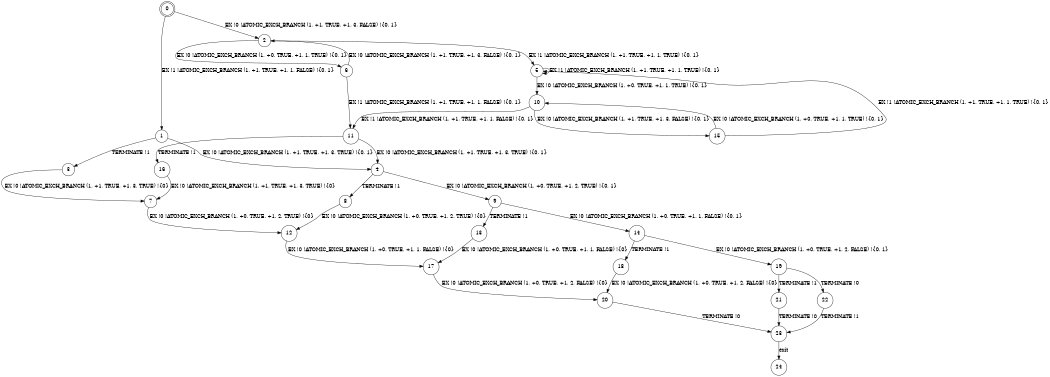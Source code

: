 digraph BCG {
size = "7, 10.5";
center = TRUE;
node [shape = circle];
0 [peripheries = 2];
0 -> 1 [label = "EX !1 !ATOMIC_EXCH_BRANCH (1, +1, TRUE, +1, 1, FALSE) !{0, 1}"];
0 -> 2 [label = "EX !0 !ATOMIC_EXCH_BRANCH (1, +1, TRUE, +1, 3, FALSE) !{0, 1}"];
1 -> 3 [label = "TERMINATE !1"];
1 -> 4 [label = "EX !0 !ATOMIC_EXCH_BRANCH (1, +1, TRUE, +1, 3, TRUE) !{0, 1}"];
2 -> 5 [label = "EX !1 !ATOMIC_EXCH_BRANCH (1, +1, TRUE, +1, 1, TRUE) !{0, 1}"];
2 -> 6 [label = "EX !0 !ATOMIC_EXCH_BRANCH (1, +0, TRUE, +1, 1, TRUE) !{0, 1}"];
3 -> 7 [label = "EX !0 !ATOMIC_EXCH_BRANCH (1, +1, TRUE, +1, 3, TRUE) !{0}"];
4 -> 8 [label = "TERMINATE !1"];
4 -> 9 [label = "EX !0 !ATOMIC_EXCH_BRANCH (1, +0, TRUE, +1, 2, TRUE) !{0, 1}"];
5 -> 5 [label = "EX !1 !ATOMIC_EXCH_BRANCH (1, +1, TRUE, +1, 1, TRUE) !{0, 1}"];
5 -> 10 [label = "EX !0 !ATOMIC_EXCH_BRANCH (1, +0, TRUE, +1, 1, TRUE) !{0, 1}"];
6 -> 11 [label = "EX !1 !ATOMIC_EXCH_BRANCH (1, +1, TRUE, +1, 1, FALSE) !{0, 1}"];
6 -> 2 [label = "EX !0 !ATOMIC_EXCH_BRANCH (1, +1, TRUE, +1, 3, FALSE) !{0, 1}"];
7 -> 12 [label = "EX !0 !ATOMIC_EXCH_BRANCH (1, +0, TRUE, +1, 2, TRUE) !{0}"];
8 -> 12 [label = "EX !0 !ATOMIC_EXCH_BRANCH (1, +0, TRUE, +1, 2, TRUE) !{0}"];
9 -> 13 [label = "TERMINATE !1"];
9 -> 14 [label = "EX !0 !ATOMIC_EXCH_BRANCH (1, +0, TRUE, +1, 1, FALSE) !{0, 1}"];
10 -> 11 [label = "EX !1 !ATOMIC_EXCH_BRANCH (1, +1, TRUE, +1, 1, FALSE) !{0, 1}"];
10 -> 15 [label = "EX !0 !ATOMIC_EXCH_BRANCH (1, +1, TRUE, +1, 3, FALSE) !{0, 1}"];
11 -> 16 [label = "TERMINATE !1"];
11 -> 4 [label = "EX !0 !ATOMIC_EXCH_BRANCH (1, +1, TRUE, +1, 3, TRUE) !{0, 1}"];
12 -> 17 [label = "EX !0 !ATOMIC_EXCH_BRANCH (1, +0, TRUE, +1, 1, FALSE) !{0}"];
13 -> 17 [label = "EX !0 !ATOMIC_EXCH_BRANCH (1, +0, TRUE, +1, 1, FALSE) !{0}"];
14 -> 18 [label = "TERMINATE !1"];
14 -> 19 [label = "EX !0 !ATOMIC_EXCH_BRANCH (1, +0, TRUE, +1, 2, FALSE) !{0, 1}"];
15 -> 5 [label = "EX !1 !ATOMIC_EXCH_BRANCH (1, +1, TRUE, +1, 1, TRUE) !{0, 1}"];
15 -> 10 [label = "EX !0 !ATOMIC_EXCH_BRANCH (1, +0, TRUE, +1, 1, TRUE) !{0, 1}"];
16 -> 7 [label = "EX !0 !ATOMIC_EXCH_BRANCH (1, +1, TRUE, +1, 3, TRUE) !{0}"];
17 -> 20 [label = "EX !0 !ATOMIC_EXCH_BRANCH (1, +0, TRUE, +1, 2, FALSE) !{0}"];
18 -> 20 [label = "EX !0 !ATOMIC_EXCH_BRANCH (1, +0, TRUE, +1, 2, FALSE) !{0}"];
19 -> 21 [label = "TERMINATE !1"];
19 -> 22 [label = "TERMINATE !0"];
20 -> 23 [label = "TERMINATE !0"];
21 -> 23 [label = "TERMINATE !0"];
22 -> 23 [label = "TERMINATE !1"];
23 -> 24 [label = "exit"];
}
